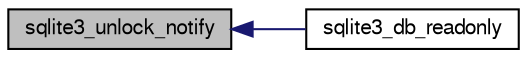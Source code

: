 digraph "sqlite3_unlock_notify"
{
  edge [fontname="FreeSans",fontsize="10",labelfontname="FreeSans",labelfontsize="10"];
  node [fontname="FreeSans",fontsize="10",shape=record];
  rankdir="LR";
  Node390497 [label="sqlite3_unlock_notify",height=0.2,width=0.4,color="black", fillcolor="grey75", style="filled", fontcolor="black"];
  Node390497 -> Node390498 [dir="back",color="midnightblue",fontsize="10",style="solid",fontname="FreeSans"];
  Node390498 [label="sqlite3_db_readonly",height=0.2,width=0.4,color="black", fillcolor="white", style="filled",URL="$sqlite3_8h.html#a96c378e7022e7a8a375e23f7fc662cdd"];
}

